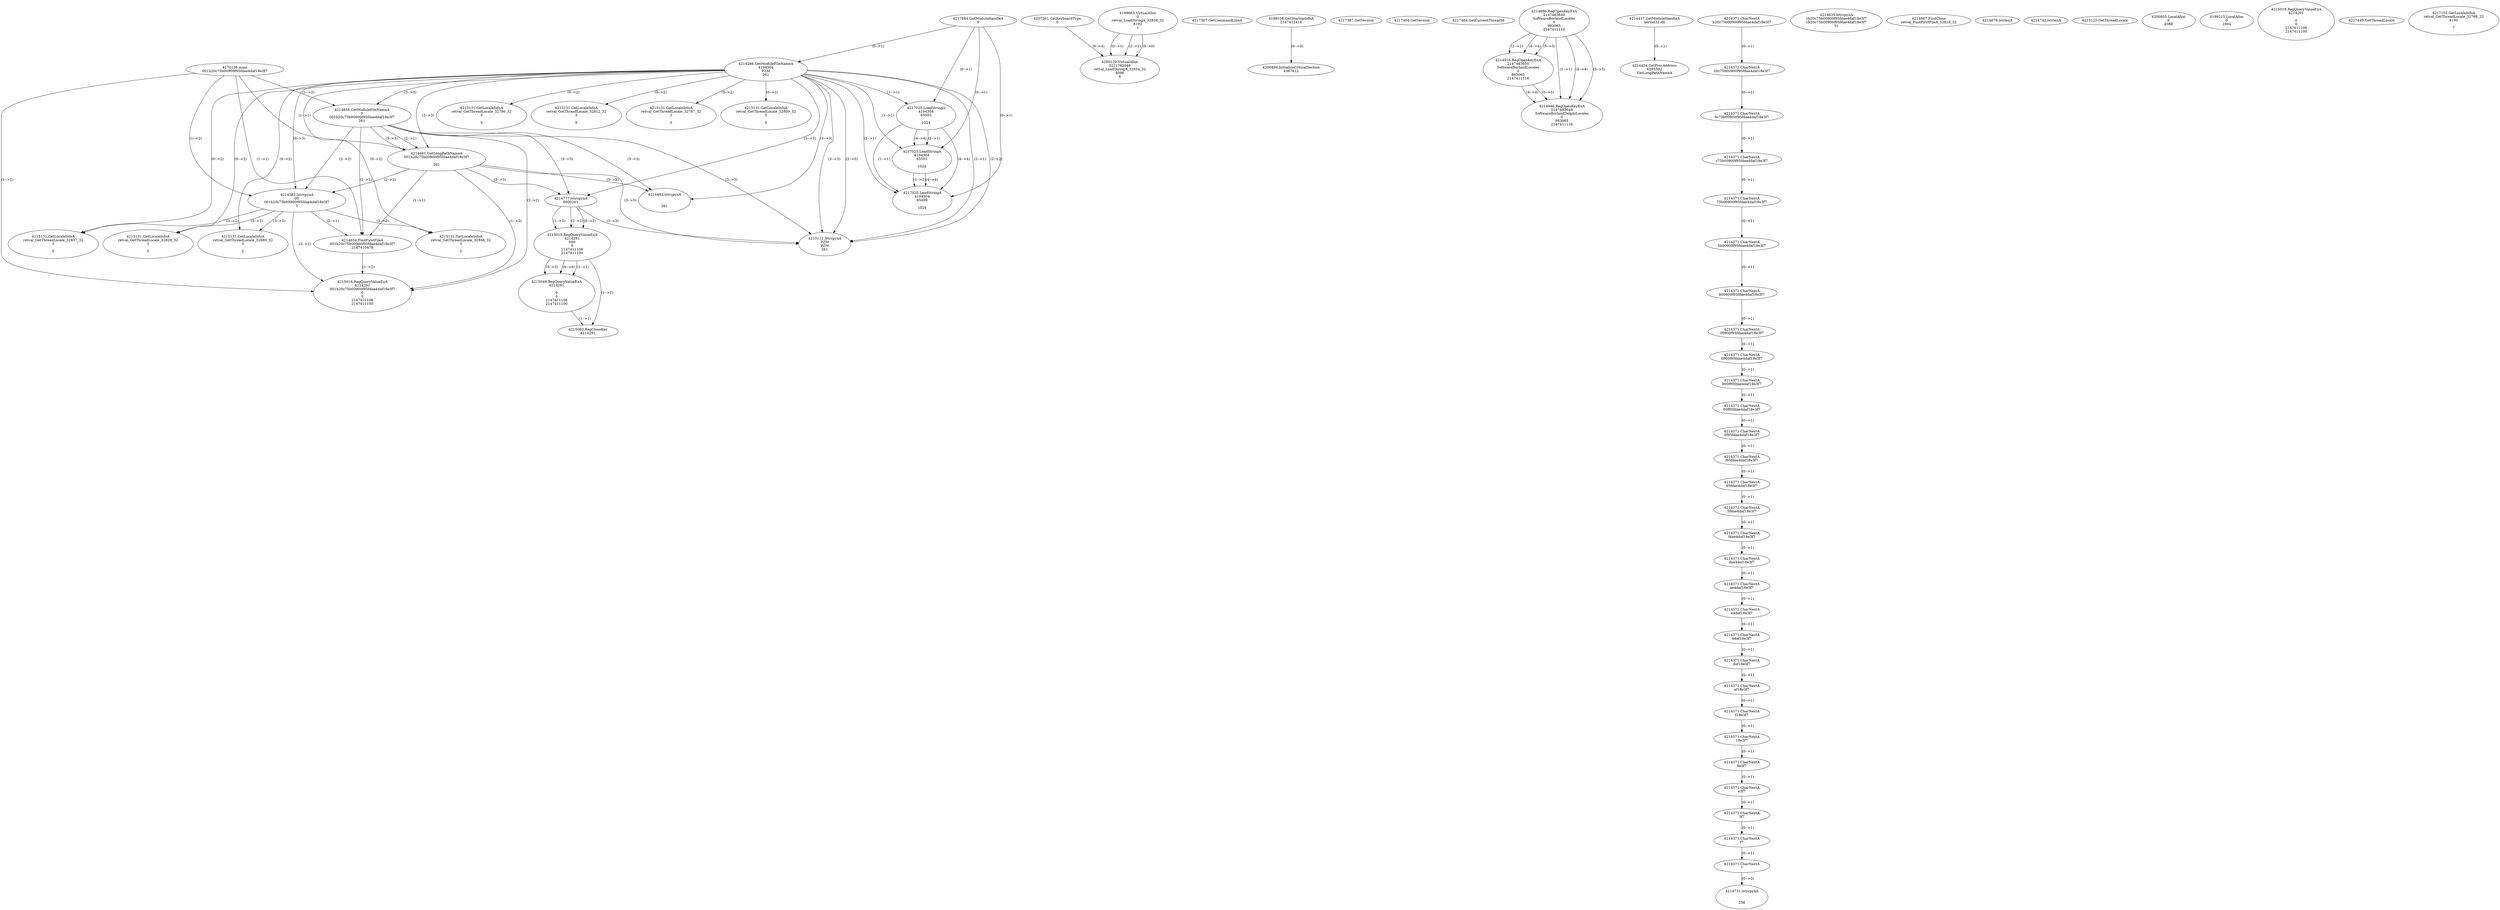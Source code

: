 // Global SCDG with merge call
digraph {
	0 [label="4270136.main
001b20c75b00900f95fdae4daf18e3f7"]
	1 [label="4217684.GetModuleHandleA
0"]
	2 [label="4207361.GetKeyboardType
0"]
	3 [label="4217367.GetCommandLineA
"]
	4 [label="4199106.GetStartupInfoA
2147412416"]
	5 [label="4217387.GetVersion
"]
	6 [label="4217404.GetVersion
"]
	7 [label="4217464.GetCurrentThreadId
"]
	8 [label="4214286.GetModuleFileNameA
4194304
PZM
261"]
	1 -> 8 [label="(0-->1)"]
	9 [label="4214856.GetModuleFileNameA
0
001b20c75b00900f95fdae4daf18e3f7
261"]
	0 -> 9 [label="(1-->2)"]
	8 -> 9 [label="(3-->3)"]
	10 [label="4214886.RegOpenKeyExA
2147483649
Software\Borland\Locales
0
983065
2147411116"]
	11 [label="4214417.GetModuleHandleA
kernel32.dll"]
	12 [label="4214434.GetProcAddress
6295592
GetLongPathNameA"]
	11 -> 12 [label="(0-->1)"]
	13 [label="4214461.GetLongPathNameA
001b20c75b00900f95fdae4daf18e3f7

261"]
	0 -> 13 [label="(1-->1)"]
	9 -> 13 [label="(2-->1)"]
	8 -> 13 [label="(3-->3)"]
	9 -> 13 [label="(3-->3)"]
	14 [label="4214582.lstrcpynA
00
001b20c75b00900f95fdae4daf18e3f7
3"]
	0 -> 14 [label="(1-->2)"]
	9 -> 14 [label="(2-->2)"]
	13 -> 14 [label="(1-->2)"]
	8 -> 14 [label="(0-->3)"]
	15 [label="4214371.CharNextA
b20c75b00900f95fdae4daf18e3f7"]
	16 [label="4214371.CharNextA
20c75b00900f95fdae4daf18e3f7"]
	15 -> 16 [label="(0-->1)"]
	17 [label="4214371.CharNextA
0c75b00900f95fdae4daf18e3f7"]
	16 -> 17 [label="(0-->1)"]
	18 [label="4214371.CharNextA
c75b00900f95fdae4daf18e3f7"]
	17 -> 18 [label="(0-->1)"]
	19 [label="4214371.CharNextA
75b00900f95fdae4daf18e3f7"]
	18 -> 19 [label="(0-->1)"]
	20 [label="4214371.CharNextA
5b00900f95fdae4daf18e3f7"]
	19 -> 20 [label="(0-->1)"]
	21 [label="4214371.CharNextA
b00900f95fdae4daf18e3f7"]
	20 -> 21 [label="(0-->1)"]
	22 [label="4214371.CharNextA
00900f95fdae4daf18e3f7"]
	21 -> 22 [label="(0-->1)"]
	23 [label="4214371.CharNextA
0900f95fdae4daf18e3f7"]
	22 -> 23 [label="(0-->1)"]
	24 [label="4214371.CharNextA
900f95fdae4daf18e3f7"]
	23 -> 24 [label="(0-->1)"]
	25 [label="4214371.CharNextA
00f95fdae4daf18e3f7"]
	24 -> 25 [label="(0-->1)"]
	26 [label="4214371.CharNextA
0f95fdae4daf18e3f7"]
	25 -> 26 [label="(0-->1)"]
	27 [label="4214371.CharNextA
f95fdae4daf18e3f7"]
	26 -> 27 [label="(0-->1)"]
	28 [label="4214371.CharNextA
95fdae4daf18e3f7"]
	27 -> 28 [label="(0-->1)"]
	29 [label="4214371.CharNextA
5fdae4daf18e3f7"]
	28 -> 29 [label="(0-->1)"]
	30 [label="4214371.CharNextA
fdae4daf18e3f7"]
	29 -> 30 [label="(0-->1)"]
	31 [label="4214371.CharNextA
dae4daf18e3f7"]
	30 -> 31 [label="(0-->1)"]
	32 [label="4214371.CharNextA
ae4daf18e3f7"]
	31 -> 32 [label="(0-->1)"]
	33 [label="4214371.CharNextA
e4daf18e3f7"]
	32 -> 33 [label="(0-->1)"]
	34 [label="4214371.CharNextA
4daf18e3f7"]
	33 -> 34 [label="(0-->1)"]
	35 [label="4214371.CharNextA
daf18e3f7"]
	34 -> 35 [label="(0-->1)"]
	36 [label="4214371.CharNextA
af18e3f7"]
	35 -> 36 [label="(0-->1)"]
	37 [label="4214371.CharNextA
f18e3f7"]
	36 -> 37 [label="(0-->1)"]
	38 [label="4214371.CharNextA
18e3f7"]
	37 -> 38 [label="(0-->1)"]
	39 [label="4214371.CharNextA
8e3f7"]
	38 -> 39 [label="(0-->1)"]
	40 [label="4214371.CharNextA
e3f7"]
	39 -> 40 [label="(0-->1)"]
	41 [label="4214371.CharNextA
3f7"]
	40 -> 41 [label="(0-->1)"]
	42 [label="4214371.CharNextA
f7"]
	41 -> 42 [label="(0-->1)"]
	43 [label="4214371.CharNextA
7"]
	42 -> 43 [label="(0-->1)"]
	44 [label="4214635.lstrcpynA
1b20c75b00900f95fdae4daf18e3f7
1b20c75b00900f95fdae4daf18e3f7
31"]
	45 [label="4214654.FindFirstFileA
001b20c75b00900f95fdae4daf18e3f7
2147410478"]
	0 -> 45 [label="(1-->1)"]
	9 -> 45 [label="(2-->1)"]
	13 -> 45 [label="(1-->1)"]
	14 -> 45 [label="(2-->1)"]
	46 [label="4214667.FindClose
retval_FindFirstFileA_32818_32"]
	47 [label="4214679.lstrlenA
"]
	48 [label="4214731.lstrcpynA


258"]
	43 -> 48 [label="(0-->0)"]
	49 [label="4214743.lstrlenA
"]
	50 [label="4214777.lstrcpynA
00\
00\
261"]
	8 -> 50 [label="(3-->3)"]
	9 -> 50 [label="(3-->3)"]
	13 -> 50 [label="(3-->3)"]
	51 [label="4215019.RegQueryValueExA
4214291
00\
0
0
2147411106
2147411100"]
	50 -> 51 [label="(1-->2)"]
	50 -> 51 [label="(2-->2)"]
	50 -> 51 [label="(0-->2)"]
	52 [label="4215049.RegQueryValueExA
4214291

0
0
2147411106
2147411100"]
	51 -> 52 [label="(1-->1)"]
	51 -> 52 [label="(5-->5)"]
	51 -> 52 [label="(6-->6)"]
	53 [label="4215083.RegCloseKey
4214291"]
	51 -> 53 [label="(1-->1)"]
	52 -> 53 [label="(1-->1)"]
	54 [label="4215112.lstrcpynA
PZM
PZM
261"]
	8 -> 54 [label="(2-->1)"]
	8 -> 54 [label="(2-->2)"]
	8 -> 54 [label="(3-->3)"]
	9 -> 54 [label="(3-->3)"]
	13 -> 54 [label="(3-->3)"]
	50 -> 54 [label="(3-->3)"]
	8 -> 54 [label="(2-->0)"]
	55 [label="4215125.GetThreadLocale
"]
	56 [label="4215131.GetLocaleInfoA
retval_GetThreadLocale_32880_32
3

5"]
	8 -> 56 [label="(0-->2)"]
	14 -> 56 [label="(3-->2)"]
	57 [label="4217025.LoadStringA
4194304
65502

1024"]
	1 -> 57 [label="(0-->1)"]
	8 -> 57 [label="(1-->1)"]
	58 [label="4215019.RegQueryValueExA
4214291
001b20c75b00900f95fdae4daf18e3f7
0
0
2147411106
2147411100"]
	0 -> 58 [label="(1-->2)"]
	9 -> 58 [label="(2-->2)"]
	13 -> 58 [label="(1-->2)"]
	14 -> 58 [label="(2-->2)"]
	45 -> 58 [label="(1-->2)"]
	59 [label="4215131.GetLocaleInfoA
retval_GetThreadLocale_32837_32
3

5"]
	8 -> 59 [label="(0-->2)"]
	14 -> 59 [label="(3-->2)"]
	60 [label="4200894.InitializeCriticalSection
4367812"]
	4 -> 60 [label="(0-->0)"]
	61 [label="4200955.LocalAlloc
0
4088"]
	62 [label="4215131.GetLocaleInfoA
retval_GetThreadLocale_32828_32
3

5"]
	8 -> 62 [label="(0-->2)"]
	14 -> 62 [label="(3-->2)"]
	63 [label="4217025.LoadStringA
4194304
65501

1024"]
	1 -> 63 [label="(0-->1)"]
	8 -> 63 [label="(1-->1)"]
	57 -> 63 [label="(1-->1)"]
	57 -> 63 [label="(4-->4)"]
	64 [label="4199663.VirtualAlloc
0
retval_LoadStringA_32834_32
8192
1"]
	65 [label="4199215.LocalAlloc
0
1604"]
	66 [label="4200129.VirtualAlloc
3221762048
retval_LoadStringA_32834_32
4096
4"]
	64 -> 66 [label="(0-->1)"]
	64 -> 66 [label="(2-->2)"]
	2 -> 66 [label="(0-->4)"]
	64 -> 66 [label="(0-->0)"]
	67 [label="4214482.lstrcpynA


261"]
	8 -> 67 [label="(3-->3)"]
	9 -> 67 [label="(3-->3)"]
	13 -> 67 [label="(3-->3)"]
	68 [label="4215019.RegQueryValueExA
4214291

0
0
2147411106
2147411100"]
	69 [label="4215131.GetLocaleInfoA
retval_GetThreadLocale_32786_32
3

5"]
	8 -> 69 [label="(0-->2)"]
	70 [label="4217025.LoadStringA
4194304
65499

1024"]
	1 -> 70 [label="(0-->1)"]
	8 -> 70 [label="(1-->1)"]
	57 -> 70 [label="(1-->1)"]
	63 -> 70 [label="(1-->1)"]
	57 -> 70 [label="(4-->4)"]
	63 -> 70 [label="(4-->4)"]
	71 [label="4217449.GetThreadLocale
"]
	72 [label="4217102.GetLocaleInfoA
retval_GetThreadLocale_32768_32
4100

7"]
	73 [label="4214916.RegOpenKeyExA
2147483650
Software\Borland\Locales
0
983065
2147411116"]
	10 -> 73 [label="(2-->2)"]
	10 -> 73 [label="(4-->4)"]
	10 -> 73 [label="(5-->5)"]
	74 [label="4214946.RegOpenKeyExA
2147483649
Software\Borland\Delphi\Locales
0
983065
2147411116"]
	10 -> 74 [label="(1-->1)"]
	10 -> 74 [label="(4-->4)"]
	73 -> 74 [label="(4-->4)"]
	10 -> 74 [label="(5-->5)"]
	73 -> 74 [label="(5-->5)"]
	75 [label="4215131.GetLocaleInfoA
retval_GetThreadLocale_32812_32
3

5"]
	8 -> 75 [label="(0-->2)"]
	76 [label="4215131.GetLocaleInfoA
retval_GetThreadLocale_32787_32
3

5"]
	8 -> 76 [label="(0-->2)"]
	77 [label="4215131.GetLocaleInfoA
retval_GetThreadLocale_32809_32
3

5"]
	8 -> 77 [label="(0-->2)"]
	78 [label="4215131.GetLocaleInfoA
retval_GetThreadLocale_32846_32
3

5"]
	8 -> 78 [label="(0-->2)"]
	14 -> 78 [label="(3-->2)"]
}
